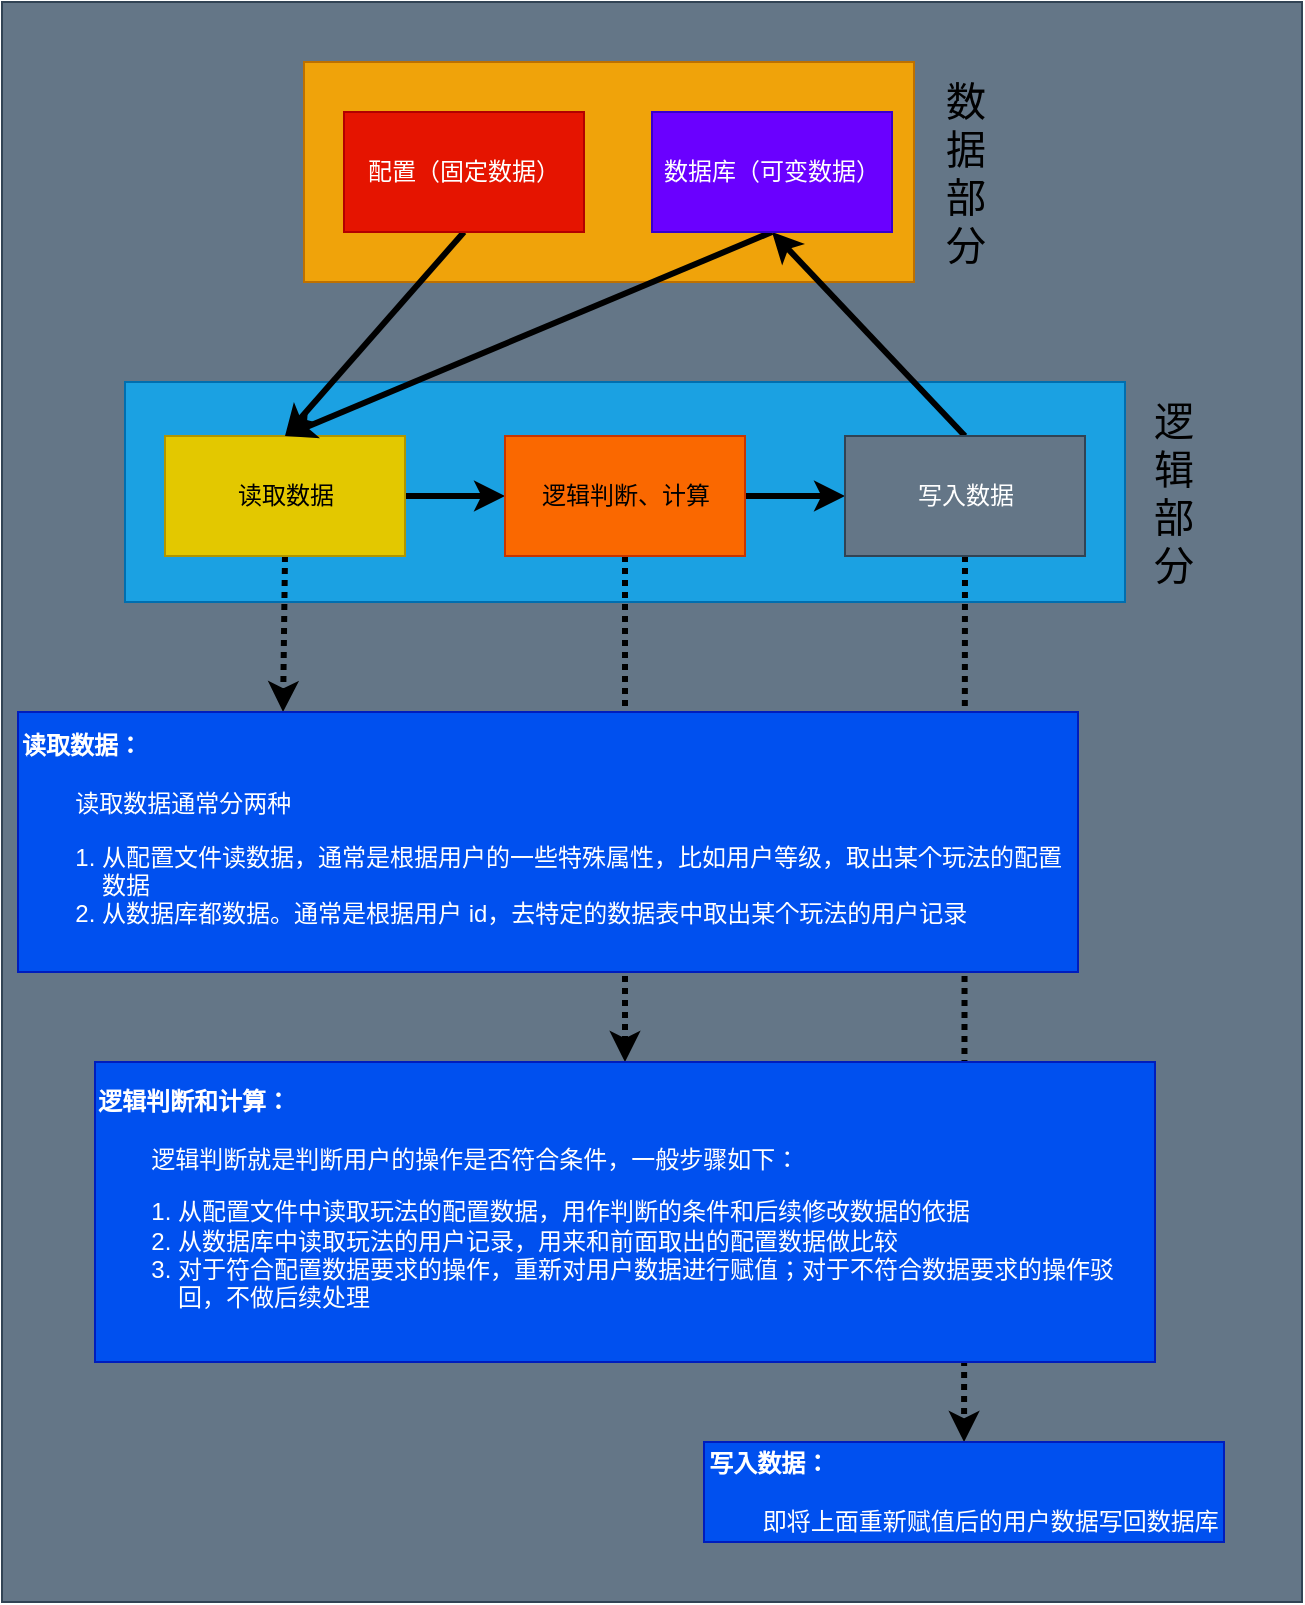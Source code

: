 <mxfile>
    <diagram id="CK6aNq1e_PQAhUtKhAWx" name="第 1 页">
        <mxGraphModel dx="310" dy="800" grid="1" gridSize="10" guides="1" tooltips="1" connect="1" arrows="1" fold="1" page="1" pageScale="1" pageWidth="827" pageHeight="1169" math="0" shadow="0">
            <root>
                <mxCell id="0"/>
                <mxCell id="1" parent="0"/>
                <mxCell id="18" value="" style="rounded=0;whiteSpace=wrap;html=1;fillColor=#647687;strokeColor=#314354;fontColor=#ffffff;" parent="1" vertex="1">
                    <mxGeometry x="89" y="100" width="650" height="800" as="geometry"/>
                </mxCell>
                <mxCell id="9" value="" style="rounded=0;whiteSpace=wrap;html=1;fillColor=#f0a30a;strokeColor=#BD7000;fontColor=#000000;" parent="1" vertex="1">
                    <mxGeometry x="240" y="130" width="305" height="110" as="geometry"/>
                </mxCell>
                <mxCell id="2" value="" style="rounded=0;whiteSpace=wrap;html=1;fillColor=#1ba1e2;strokeColor=#006EAF;fontColor=#ffffff;" parent="1" vertex="1">
                    <mxGeometry x="150.5" y="290" width="500" height="110" as="geometry"/>
                </mxCell>
                <mxCell id="25" style="edgeStyle=none;rounded=0;orthogonalLoop=1;jettySize=auto;html=1;exitX=1;exitY=0.5;exitDx=0;exitDy=0;entryX=0;entryY=0.5;entryDx=0;entryDy=0;strokeWidth=3;" parent="1" source="4" target="5" edge="1">
                    <mxGeometry relative="1" as="geometry"/>
                </mxCell>
                <mxCell id="34" style="edgeStyle=none;rounded=0;orthogonalLoop=1;jettySize=auto;html=1;exitX=0.5;exitY=1;exitDx=0;exitDy=0;entryX=0.25;entryY=0;entryDx=0;entryDy=0;strokeWidth=3;dashed=1;dashPattern=1 1;" parent="1" source="4" target="30" edge="1">
                    <mxGeometry relative="1" as="geometry"/>
                </mxCell>
                <mxCell id="4" value="读取数据" style="rounded=0;whiteSpace=wrap;html=1;fillColor=#e3c800;strokeColor=#B09500;fontColor=#000000;" parent="1" vertex="1">
                    <mxGeometry x="170.5" y="317" width="120" height="60" as="geometry"/>
                </mxCell>
                <mxCell id="26" style="edgeStyle=none;rounded=0;orthogonalLoop=1;jettySize=auto;html=1;exitX=1;exitY=0.5;exitDx=0;exitDy=0;entryX=0;entryY=0.5;entryDx=0;entryDy=0;strokeWidth=3;" parent="1" source="5" target="6" edge="1">
                    <mxGeometry relative="1" as="geometry"/>
                </mxCell>
                <mxCell id="35" style="edgeStyle=none;rounded=0;orthogonalLoop=1;jettySize=auto;html=1;exitX=0.5;exitY=1;exitDx=0;exitDy=0;dashed=1;dashPattern=1 1;strokeWidth=3;" parent="1" source="5" target="29" edge="1">
                    <mxGeometry relative="1" as="geometry"/>
                </mxCell>
                <mxCell id="5" value="逻辑判断、计算" style="rounded=0;whiteSpace=wrap;html=1;fillColor=#fa6800;strokeColor=#C73500;fontColor=#000000;" parent="1" vertex="1">
                    <mxGeometry x="340.5" y="317" width="120" height="60" as="geometry"/>
                </mxCell>
                <mxCell id="27" style="edgeStyle=none;rounded=0;orthogonalLoop=1;jettySize=auto;html=1;exitX=0.5;exitY=0;exitDx=0;exitDy=0;entryX=0.5;entryY=1;entryDx=0;entryDy=0;strokeWidth=3;" parent="1" source="6" target="11" edge="1">
                    <mxGeometry relative="1" as="geometry"/>
                </mxCell>
                <mxCell id="36" style="edgeStyle=none;rounded=0;orthogonalLoop=1;jettySize=auto;html=1;exitX=0.5;exitY=1;exitDx=0;exitDy=0;dashed=1;dashPattern=1 1;strokeWidth=3;" parent="1" source="6" target="31" edge="1">
                    <mxGeometry relative="1" as="geometry"/>
                </mxCell>
                <mxCell id="6" value="写入数据" style="rounded=0;whiteSpace=wrap;html=1;fillColor=#647687;strokeColor=#314354;fontColor=#ffffff;" parent="1" vertex="1">
                    <mxGeometry x="510.5" y="317" width="120" height="60" as="geometry"/>
                </mxCell>
                <mxCell id="24" style="edgeStyle=none;rounded=0;orthogonalLoop=1;jettySize=auto;html=1;exitX=0.5;exitY=1;exitDx=0;exitDy=0;entryX=0.5;entryY=0;entryDx=0;entryDy=0;strokeWidth=3;" parent="1" source="10" target="4" edge="1">
                    <mxGeometry relative="1" as="geometry"/>
                </mxCell>
                <mxCell id="10" value="配置（固定数据）" style="rounded=0;whiteSpace=wrap;html=1;fillColor=#e51400;strokeColor=#B20000;fontColor=#ffffff;" parent="1" vertex="1">
                    <mxGeometry x="260" y="155" width="120" height="60" as="geometry"/>
                </mxCell>
                <mxCell id="23" style="edgeStyle=none;rounded=0;orthogonalLoop=1;jettySize=auto;html=1;exitX=0.5;exitY=1;exitDx=0;exitDy=0;entryX=0.5;entryY=0;entryDx=0;entryDy=0;strokeWidth=3;" parent="1" source="11" target="4" edge="1">
                    <mxGeometry relative="1" as="geometry"/>
                </mxCell>
                <mxCell id="11" value="数据库（可变数据）" style="rounded=0;whiteSpace=wrap;html=1;fillColor=#6a00ff;strokeColor=#3700CC;fontColor=#ffffff;" parent="1" vertex="1">
                    <mxGeometry x="414" y="155" width="120" height="60" as="geometry"/>
                </mxCell>
                <mxCell id="29" value="&lt;div style=&quot;color: rgb(255 , 255 , 255) ; text-align: left&quot;&gt;&lt;b&gt;逻辑判断和计算：&lt;/b&gt;&lt;/div&gt;&lt;div style=&quot;color: rgb(255 , 255 , 255) ; text-align: left&quot;&gt;&lt;br&gt;&lt;/div&gt;&lt;div style=&quot;color: rgb(255 , 255 , 255) ; text-align: left&quot;&gt;&amp;nbsp; &amp;nbsp; &amp;nbsp; &amp;nbsp; 逻辑判断就是判断用户的操作是否符合条件，一般步骤如下：&lt;/div&gt;&lt;div style=&quot;color: rgb(255 , 255 , 255) ; text-align: left&quot;&gt;&lt;ol&gt;&lt;li&gt;从配置文件中读取玩法的配置数据，用作判断的条件和后续修改数据的依据&lt;/li&gt;&lt;li&gt;从数据库中读取玩法的用户记录，用来和前面取出的配置数据做比较&lt;/li&gt;&lt;li&gt;对于符合配置数据要求的操作，重新对用户数据进行赋值；对于不符合数据要求的操作驳回，不做后续处理&lt;/li&gt;&lt;/ol&gt;&lt;/div&gt;" style="text;html=1;strokeColor=#001DBC;fillColor=#0050ef;align=center;verticalAlign=middle;whiteSpace=wrap;rounded=0;fontColor=#ffffff;" parent="1" vertex="1">
                    <mxGeometry x="135.5" y="630" width="530" height="150" as="geometry"/>
                </mxCell>
                <mxCell id="30" value="&lt;b style=&quot;color: rgb(255 , 255 , 255)&quot;&gt;读取数据：&lt;br&gt;&lt;/b&gt;&lt;br style=&quot;color: rgb(255 , 255 , 255)&quot;&gt;&lt;span style=&quot;color: rgb(255 , 255 , 255)&quot;&gt;&amp;nbsp; &amp;nbsp; &amp;nbsp; &amp;nbsp; 读取数据通常分两种&lt;/span&gt;&lt;ol style=&quot;color: rgb(255 , 255 , 255)&quot;&gt;&lt;li&gt;从配置文件读数据，通常是根据用户的一些特殊属性，比如用户等级，取出某个玩法的配置数据&lt;/li&gt;&lt;li&gt;从数据库都数据。通常是根据用户 id，去特定的数据表中取出某个玩法的用户记录&lt;/li&gt;&lt;/ol&gt;" style="text;html=1;strokeColor=#001DBC;fillColor=#0050ef;align=left;verticalAlign=middle;whiteSpace=wrap;rounded=0;fontColor=#ffffff;" parent="1" vertex="1">
                    <mxGeometry x="97" y="455" width="530" height="130" as="geometry"/>
                </mxCell>
                <mxCell id="31" value="&lt;div style=&quot;color: rgb(255 , 255 , 255) ; text-align: left&quot;&gt;&lt;b&gt;写入数据：&lt;/b&gt;&lt;/div&gt;&lt;div style=&quot;color: rgb(255 , 255 , 255) ; text-align: left&quot;&gt;&lt;b&gt;&lt;br&gt;&lt;/b&gt;&lt;/div&gt;&lt;div style=&quot;color: rgb(255 , 255 , 255) ; text-align: left&quot;&gt;&amp;nbsp; &amp;nbsp; &amp;nbsp; &amp;nbsp; 即将上面重新赋值后的用户数据写回数据库&lt;/div&gt;" style="text;html=1;strokeColor=#001DBC;fillColor=#0050ef;align=center;verticalAlign=middle;whiteSpace=wrap;rounded=0;fontColor=#ffffff;" parent="1" vertex="1">
                    <mxGeometry x="440" y="820" width="260" height="50" as="geometry"/>
                </mxCell>
                <mxCell id="37" value="&lt;span style=&quot;font-size: 20px&quot;&gt;数据部分&lt;/span&gt;" style="text;html=1;strokeColor=none;fillColor=none;align=center;verticalAlign=middle;whiteSpace=wrap;rounded=0;" parent="1" vertex="1">
                    <mxGeometry x="555.75" y="135" width="29.5" height="100" as="geometry"/>
                </mxCell>
                <mxCell id="38" value="&lt;span style=&quot;font-size: 20px&quot;&gt;逻辑部分&lt;/span&gt;" style="text;html=1;strokeColor=none;fillColor=none;align=center;verticalAlign=middle;whiteSpace=wrap;rounded=0;" parent="1" vertex="1">
                    <mxGeometry x="660" y="300" width="30" height="90" as="geometry"/>
                </mxCell>
            </root>
        </mxGraphModel>
    </diagram>
</mxfile>